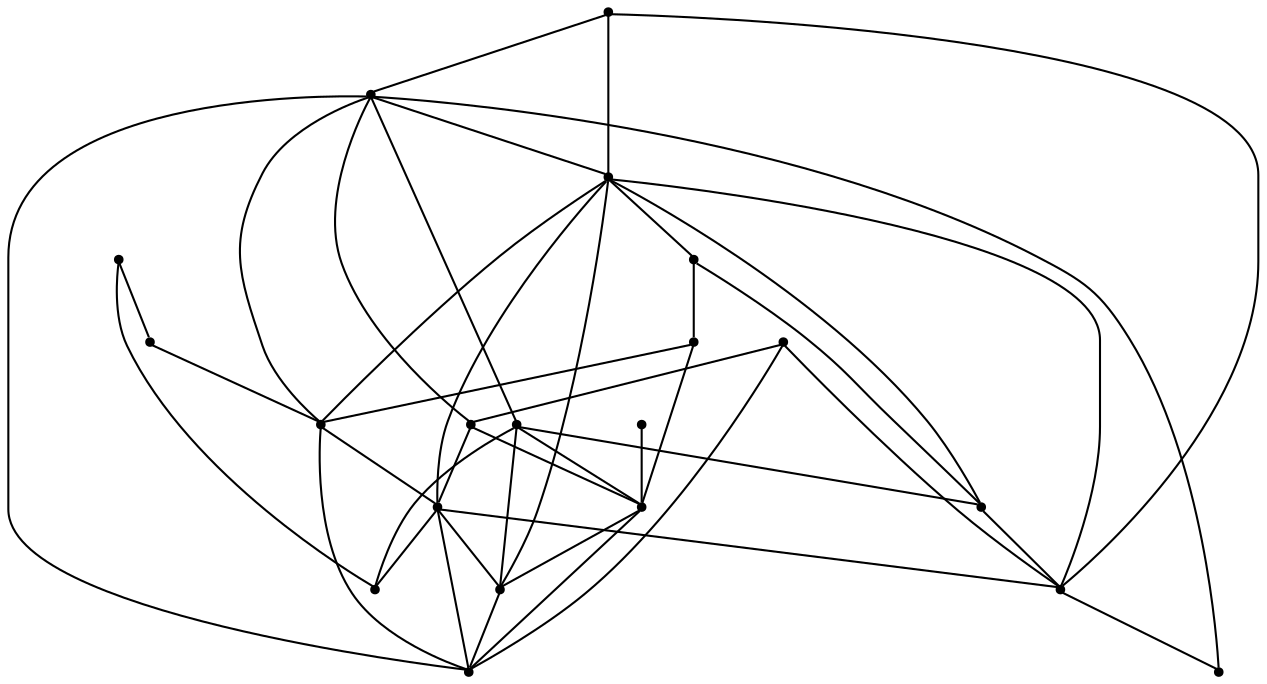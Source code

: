 graph {
  node [shape=point,comment="{\"directed\":false,\"doi\":\"10.1007/978-3-319-27261-0_40\",\"figure\":\"1 (2)\"}"]

  v0 [pos="1149.1601238143937,471.9476531511476"]
  v1 [pos="1014.5438886668561,462.64630775949684"]
  v2 [pos="1025.8394172446233,554.4180222737234"]
  v3 [pos="1066.6678392582735,408.57058523579315"]
  v4 [pos="1016.1139661853395,522.6895950214176"]
  v5 [pos="944.3524973665158,433.70859093504146"]
  v6 [pos="996.7056683066297,641.7892178615109"]
  v7 [pos="984.6704156657829,417.87835297892036"]
  v8 [pos="982.0730831564944,508.5031690535089"]
  v9 [pos="1032.111270059003,342.17850944665827"]
  v10 [pos="936.0636994282806,337.1469467969375"]
  v11 [pos="905.4963655103924,406.9821978228838"]
  v12 [pos="896.6011725238857,538.0765079112092"]
  v13 [pos="812.1752118768856,398.7186026895921"]
  v14 [pos="861.7706167298592,522.657395831033"]
  v15 [pos="793.0367514486768,443.5771380610405"]
  v16 [pos="869.2030853440608,482.83080463513556"]
  v17 [pos="736.4735821380377,531.6565727651029"]
  v18 [pos="852.9984037431802,689.2810445135458"]
  v19 [pos="833.4598449908162,579.8273882197577"]

  v0 -- v1 [id="-1",pos="1149.1601238143937,471.9476531511476 1014.5438886668561,462.64630775949684 1014.5438886668561,462.64630775949684 1014.5438886668561,462.64630775949684"]
  v2 -- v3 [id="-2",pos="1025.8394172446233,554.4180222737234 1066.6678392582735,408.57058523579315 1066.6678392582735,408.57058523579315 1066.6678392582735,408.57058523579315"]
  v4 -- v5 [id="-3",pos="1016.1139661853395,522.6895950214176 944.3524973665158,433.70859093504146 944.3524973665158,433.70859093504146 944.3524973665158,433.70859093504146"]
  v4 -- v3 [id="-4",pos="1016.1139661853395,522.6895950214176 1066.6678392582735,408.57058523579315 1066.6678392582735,408.57058523579315 1066.6678392582735,408.57058523579315"]
  v17 -- v15 [id="-5",pos="736.4735821380377,531.6565727651029 793.0367514486768,443.5771380610405 793.0367514486768,443.5771380610405 793.0367514486768,443.5771380610405"]
  v17 -- v16 [id="-6",pos="736.4735821380377,531.6565727651029 869.2030853440608,482.83080463513556 869.2030853440608,482.83080463513556 869.2030853440608,482.83080463513556"]
  v15 -- v5 [id="-7",pos="793.0367514486768,443.5771380610405 944.3524973665158,433.70859093504146 944.3524973665158,433.70859093504146 944.3524973665158,433.70859093504146"]
  v13 -- v11 [id="-8",pos="812.1752118768856,398.7186026895921 905.4963655103924,406.9821978228838 905.4963655103924,406.9821978228838 905.4963655103924,406.9821978228838"]
  v11 -- v7 [id="-9",pos="905.4963655103924,406.9821978228838 984.6704156657829,417.87835297892036 984.6704156657829,417.87835297892036 984.6704156657829,417.87835297892036"]
  v13 -- v5 [id="-10",pos="812.1752118768856,398.7186026895921 944.3524973665158,433.70859093504146 944.3524973665158,433.70859093504146 944.3524973665158,433.70859093504146"]
  v13 -- v14 [id="-11",pos="812.1752118768856,398.7186026895921 861.7706167298592,522.657395831033 861.7706167298592,522.657395831033 861.7706167298592,522.657395831033"]
  v19 -- v8 [id="-12",pos="833.4598449908162,579.8273882197577 982.0730831564944,508.5031690535089 982.0730831564944,508.5031690535089 982.0730831564944,508.5031690535089"]
  v4 -- v6 [id="-13",pos="1016.1139661853395,522.6895950214176 996.7056683066297,641.7892178615109 996.7056683066297,641.7892178615109 996.7056683066297,641.7892178615109"]
  v1 -- v2 [id="-14",pos="1014.5438886668561,462.64630775949684 1025.8394172446233,554.4180222737234 1025.8394172446233,554.4180222737234 1025.8394172446233,554.4180222737234"]
  v1 -- v3 [id="-15",pos="1014.5438886668561,462.64630775949684 1066.6678392582735,408.57058523579315 1066.6678392582735,408.57058523579315 1066.6678392582735,408.57058523579315"]
  v18 -- v19 [id="-16",pos="852.9984037431802,689.2810445135458 833.4598449908162,579.8273882197577 833.4598449908162,579.8273882197577 833.4598449908162,579.8273882197577"]
  v18 -- v6 [id="-17",pos="852.9984037431802,689.2810445135458 996.7056683066297,641.7892178615109 996.7056683066297,641.7892178615109 996.7056683066297,641.7892178615109"]
  v4 -- v2 [id="-18",pos="1016.1139661853395,522.6895950214176 1025.8394172446233,554.4180222737234 1025.8394172446233,554.4180222737234 1025.8394172446233,554.4180222737234"]
  v14 -- v4 [id="-19",pos="861.7706167298592,522.657395831033 1016.1139661853395,522.6895950214176 1016.1139661853395,522.6895950214176 1016.1139661853395,522.6895950214176"]
  v14 -- v17 [id="-20",pos="861.7706167298592,522.657395831033 736.4735821380377,531.6565727651029 736.4735821380377,531.6565727651029 736.4735821380377,531.6565727651029"]
  v14 -- v8 [id="-21",pos="861.7706167298592,522.657395831033 982.0730831564944,508.5031690535089 982.0730831564944,508.5031690535089 982.0730831564944,508.5031690535089"]
  v14 -- v15 [id="-22",pos="861.7706167298592,522.657395831033 793.0367514486768,443.5771380610405 793.0367514486768,443.5771380610405 793.0367514486768,443.5771380610405"]
  v14 -- v2 [id="-23",pos="861.7706167298592,522.657395831033 1025.8394172446233,554.4180222737234 1025.8394172446233,554.4180222737234 1025.8394172446233,554.4180222737234"]
  v14 -- v5 [id="-24",pos="861.7706167298592,522.657395831033 944.3524973665158,433.70859093504146 944.3524973665158,433.70859093504146 944.3524973665158,433.70859093504146"]
  v16 -- v8 [id="-25",pos="869.2030853440608,482.83080463513556 982.0730831564944,508.5031690535089 982.0730831564944,508.5031690535089 982.0730831564944,508.5031690535089"]
  v8 -- v4 [id="-26",pos="982.0730831564944,508.5031690535089 1016.1139661853395,522.6895950214176 1016.1139661853395,522.6895950214176 1016.1139661853395,522.6895950214176"]
  v16 -- v1 [id="-27",pos="869.2030853440608,482.83080463513556 1014.5438886668561,462.64630775949684 1014.5438886668561,462.64630775949684 1014.5438886668561,462.64630775949684"]
  v12 -- v1 [id="-28",pos="896.6011725238857,538.0765079112092 1014.5438886668561,462.64630775949684 1014.5438886668561,462.64630775949684 1014.5438886668561,462.64630775949684"]
  v12 -- v6 [id="-29",pos="896.6011725238857,538.0765079112092 996.7056683066297,641.7892178615109 996.7056683066297,641.7892178615109 996.7056683066297,641.7892178615109"]
  v12 -- v15 [id="-30",pos="896.6011725238857,538.0765079112092 793.0367514486768,443.5771380610405 793.0367514486768,443.5771380610405 793.0367514486768,443.5771380610405"]
  v12 -- v2 [id="-31",pos="896.6011725238857,538.0765079112092 1025.8394172446233,554.4180222737234 1025.8394172446233,554.4180222737234 1025.8394172446233,554.4180222737234"]
  v11 -- v9 [id="-32",pos="905.4963655103924,406.9821978228838 1032.111270059003,342.17850944665827 1032.111270059003,342.17850944665827 1032.111270059003,342.17850944665827"]
  v11 -- v8 [id="-33",pos="905.4963655103924,406.9821978228838 982.0730831564944,508.5031690535089 982.0730831564944,508.5031690535089 982.0730831564944,508.5031690535089"]
  v11 -- v14 [id="-34",pos="905.4963655103924,406.9821978228838 861.7706167298592,522.657395831033 861.7706167298592,522.657395831033 861.7706167298592,522.657395831033"]
  v11 -- v12 [id="-36",pos="905.4963655103924,406.9821978228838 896.6011725238857,538.0765079112092 896.6011725238857,538.0765079112092 896.6011725238857,538.0765079112092"]
  v11 -- v3 [id="-37",pos="905.4963655103924,406.9821978228838 1066.6678392582735,408.57058523579315 1066.6678392582735,408.57058523579315 1066.6678392582735,408.57058523579315"]
  v10 -- v7 [id="-38",pos="936.0636994282806,337.1469467969375 984.6704156657829,417.87835297892036 984.6704156657829,417.87835297892036 984.6704156657829,417.87835297892036"]
  v7 -- v1 [id="-39",pos="984.6704156657829,417.87835297892036 1014.5438886668561,462.64630775949684 1014.5438886668561,462.64630775949684 1014.5438886668561,462.64630775949684"]
  v10 -- v5 [id="-40",pos="936.0636994282806,337.1469467969375 944.3524973665158,433.70859093504146 944.3524973665158,433.70859093504146 944.3524973665158,433.70859093504146"]
  v10 -- v3 [id="-41",pos="936.0636994282806,337.1469467969375 1066.6678392582735,408.57058523579315 1066.6678392582735,408.57058523579315 1066.6678392582735,408.57058523579315"]
  v5 -- v9 [id="-42",pos="944.3524973665158,433.70859093504146 1032.111270059003,342.17850944665827 1032.111270059003,342.17850944665827 1032.111270059003,342.17850944665827"]
  v8 -- v3 [id="-43",pos="982.0730831564944,508.5031690535089 1066.6678392582735,408.57058523579315 1066.6678392582735,408.57058523579315 1066.6678392582735,408.57058523579315"]
  v7 -- v4 [id="-44",pos="984.6704156657829,417.87835297892036 1016.1139661853395,522.6895950214176 1016.1139661853395,522.6895950214176 1016.1139661853395,522.6895950214176"]
}